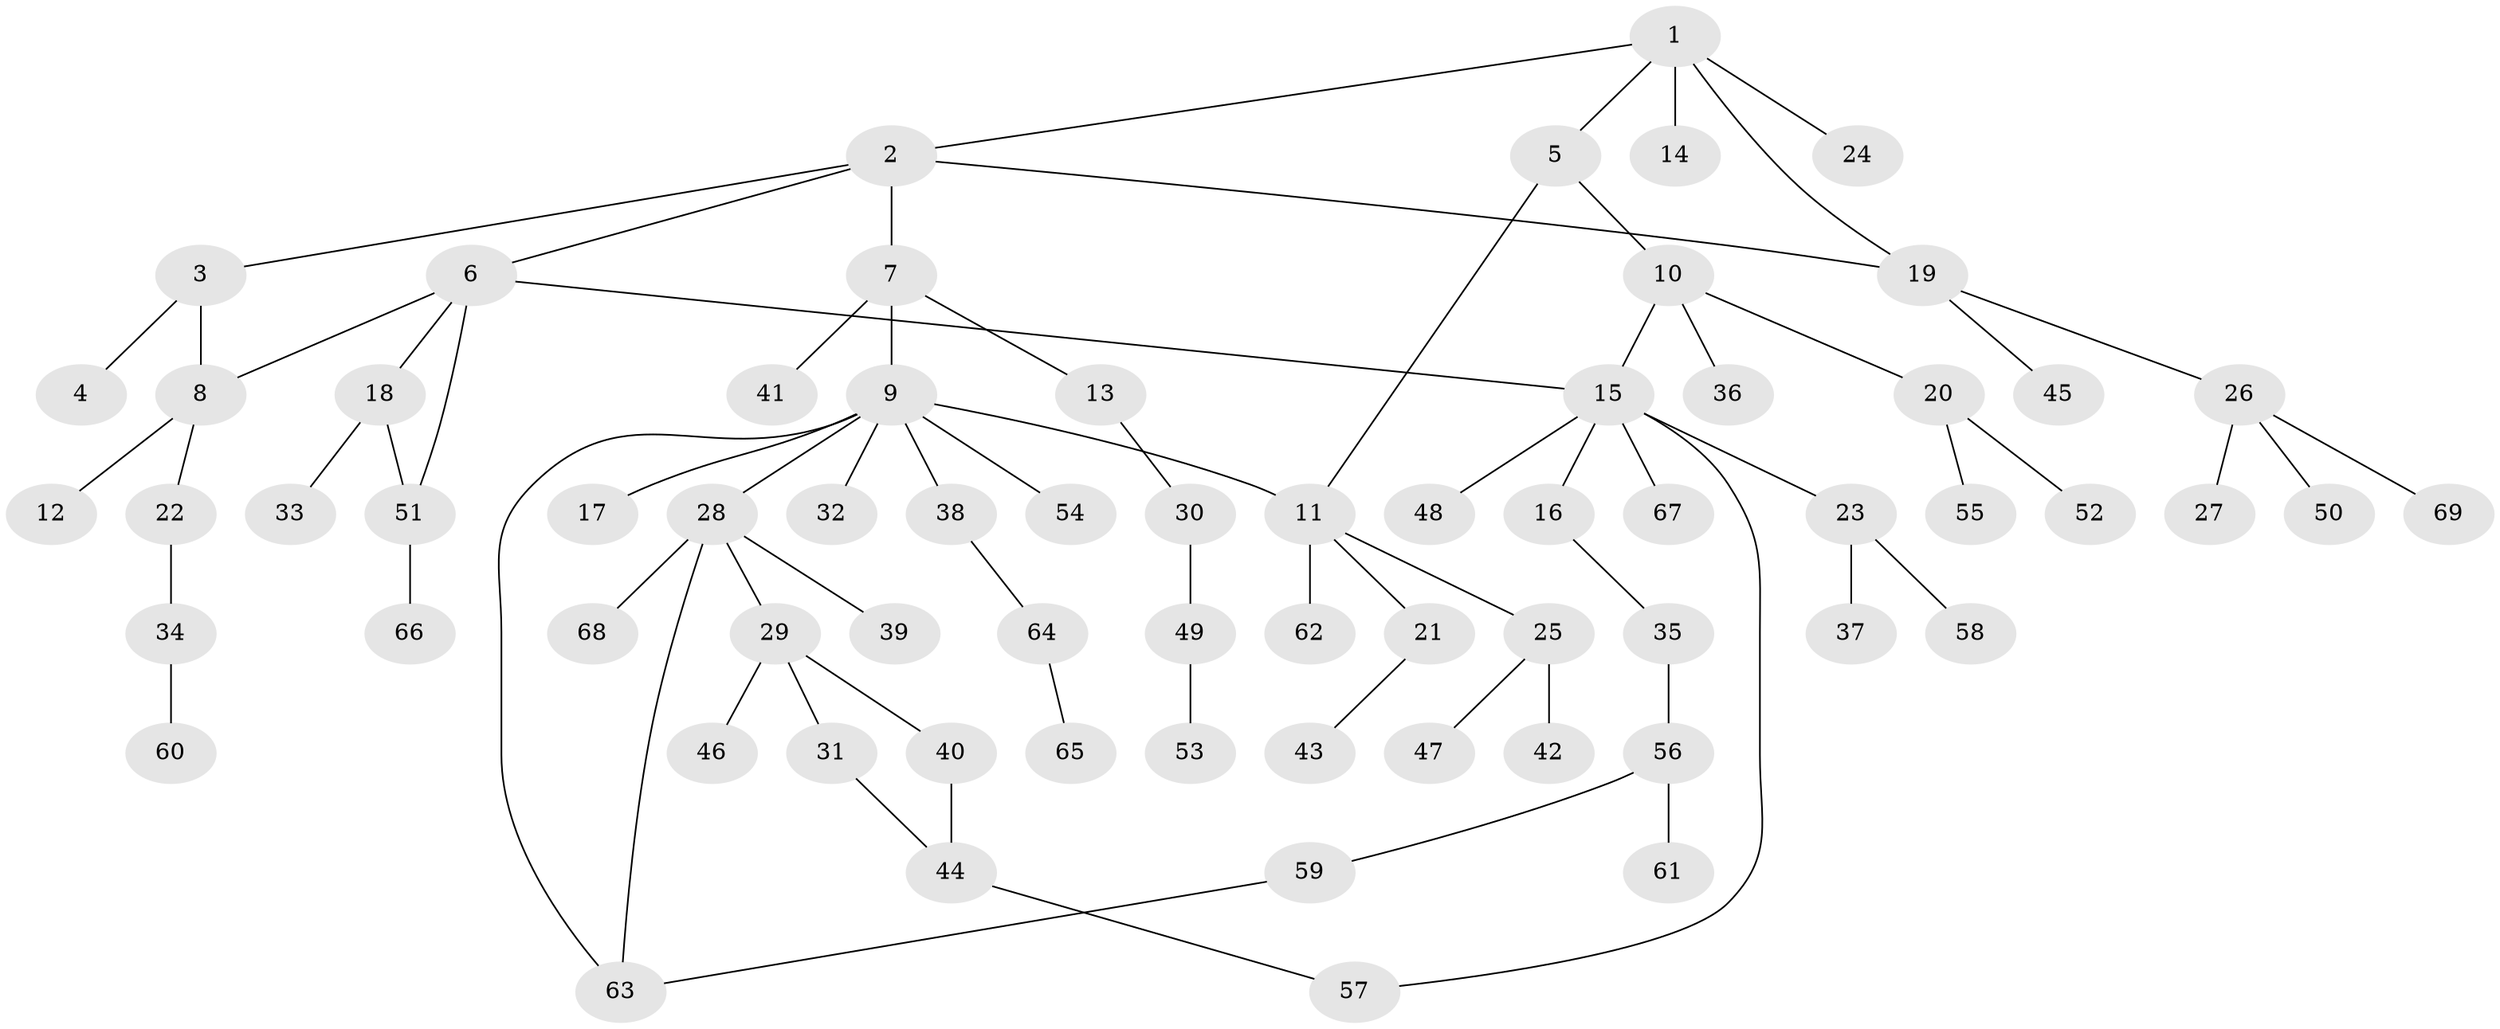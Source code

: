 // Generated by graph-tools (version 1.1) at 2025/10/02/27/25 16:10:52]
// undirected, 69 vertices, 77 edges
graph export_dot {
graph [start="1"]
  node [color=gray90,style=filled];
  1;
  2;
  3;
  4;
  5;
  6;
  7;
  8;
  9;
  10;
  11;
  12;
  13;
  14;
  15;
  16;
  17;
  18;
  19;
  20;
  21;
  22;
  23;
  24;
  25;
  26;
  27;
  28;
  29;
  30;
  31;
  32;
  33;
  34;
  35;
  36;
  37;
  38;
  39;
  40;
  41;
  42;
  43;
  44;
  45;
  46;
  47;
  48;
  49;
  50;
  51;
  52;
  53;
  54;
  55;
  56;
  57;
  58;
  59;
  60;
  61;
  62;
  63;
  64;
  65;
  66;
  67;
  68;
  69;
  1 -- 2;
  1 -- 5;
  1 -- 14;
  1 -- 24;
  1 -- 19;
  2 -- 3;
  2 -- 6;
  2 -- 7;
  2 -- 19;
  3 -- 4;
  3 -- 8;
  5 -- 10;
  5 -- 11;
  6 -- 15;
  6 -- 18;
  6 -- 51;
  6 -- 8;
  7 -- 9;
  7 -- 13;
  7 -- 41;
  8 -- 12;
  8 -- 22;
  9 -- 17;
  9 -- 28;
  9 -- 32;
  9 -- 38;
  9 -- 54;
  9 -- 63;
  9 -- 11;
  10 -- 20;
  10 -- 36;
  10 -- 15;
  11 -- 21;
  11 -- 25;
  11 -- 62;
  13 -- 30;
  15 -- 16;
  15 -- 23;
  15 -- 48;
  15 -- 57;
  15 -- 67;
  16 -- 35;
  18 -- 33;
  18 -- 51;
  19 -- 26;
  19 -- 45;
  20 -- 52;
  20 -- 55;
  21 -- 43;
  22 -- 34;
  23 -- 37;
  23 -- 58;
  25 -- 42;
  25 -- 47;
  26 -- 27;
  26 -- 50;
  26 -- 69;
  28 -- 29;
  28 -- 39;
  28 -- 68;
  28 -- 63;
  29 -- 31;
  29 -- 40;
  29 -- 46;
  30 -- 49;
  31 -- 44;
  34 -- 60;
  35 -- 56;
  38 -- 64;
  40 -- 44;
  44 -- 57;
  49 -- 53;
  51 -- 66;
  56 -- 59;
  56 -- 61;
  59 -- 63;
  64 -- 65;
}
